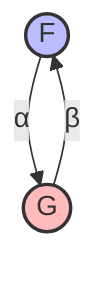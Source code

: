 graph TB
    F((F)) --> |α| G((G))
    G --> |β| F
    
    style F fill:#bbf,stroke:#333,stroke-width:2px
    style G fill:#fbb,stroke:#333,stroke-width:2px